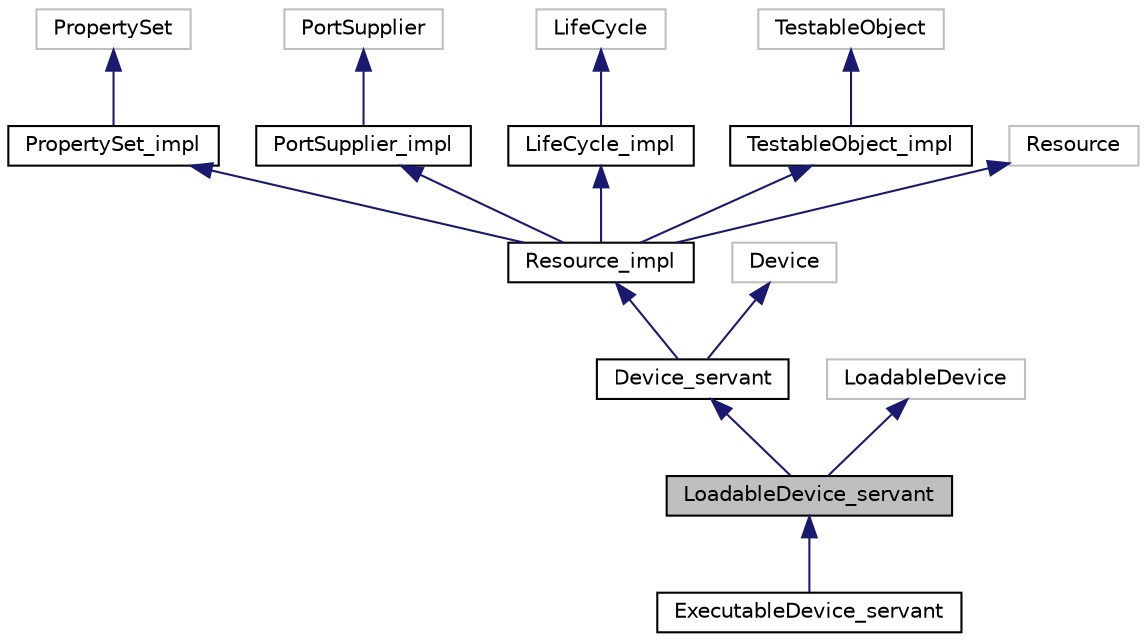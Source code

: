 digraph "LoadableDevice_servant"
{
 // INTERACTIVE_SVG=YES
  edge [fontname="Helvetica",fontsize="10",labelfontname="Helvetica",labelfontsize="10"];
  node [fontname="Helvetica",fontsize="10",shape=record];
  Node1 [label="LoadableDevice_servant",height=0.2,width=0.4,color="black", fillcolor="grey75", style="filled", fontcolor="black"];
  Node2 -> Node1 [dir="back",color="midnightblue",fontsize="10",style="solid",fontname="Helvetica"];
  Node2 [label="Device_servant",height=0.2,width=0.4,color="black", fillcolor="white", style="filled",URL="$class_device__servant.html",tooltip="A device is a type of resource and has all the requirements associated with the Resource interface..."];
  Node3 -> Node2 [dir="back",color="midnightblue",fontsize="10",style="solid",fontname="Helvetica"];
  Node3 [label="Resource_impl",height=0.2,width=0.4,color="black", fillcolor="white", style="filled",URL="$class_resource__impl.html",tooltip="The Resource interface provides a common API for the control and configuration of a software componen..."];
  Node4 -> Node3 [dir="back",color="midnightblue",fontsize="10",style="solid",fontname="Helvetica"];
  Node4 [label="PropertySet_impl",height=0.2,width=0.4,color="black", fillcolor="white", style="filled",URL="$class_property_set__impl.html",tooltip="The PropertySet class defines configure and query operations to access component properties/attribute..."];
  Node5 -> Node4 [dir="back",color="midnightblue",fontsize="10",style="solid",fontname="Helvetica"];
  Node5 [label="PropertySet",height=0.2,width=0.4,color="grey75", fillcolor="white", style="filled"];
  Node6 -> Node3 [dir="back",color="midnightblue",fontsize="10",style="solid",fontname="Helvetica"];
  Node6 [label="PortSupplier_impl",height=0.2,width=0.4,color="black", fillcolor="white", style="filled",URL="$class_port_supplier__impl.html",tooltip="This interface provides the getPort operation for those components that provide ports. "];
  Node7 -> Node6 [dir="back",color="midnightblue",fontsize="10",style="solid",fontname="Helvetica"];
  Node7 [label="PortSupplier",height=0.2,width=0.4,color="grey75", fillcolor="white", style="filled"];
  Node8 -> Node3 [dir="back",color="midnightblue",fontsize="10",style="solid",fontname="Helvetica"];
  Node8 [label="LifeCycle_impl",height=0.2,width=0.4,color="black", fillcolor="white", style="filled",URL="$class_life_cycle__impl.html",tooltip="The LifeCycle interface defines the generic operations for initializing or releasing instantiated com..."];
  Node9 -> Node8 [dir="back",color="midnightblue",fontsize="10",style="solid",fontname="Helvetica"];
  Node9 [label="LifeCycle",height=0.2,width=0.4,color="grey75", fillcolor="white", style="filled"];
  Node10 -> Node3 [dir="back",color="midnightblue",fontsize="10",style="solid",fontname="Helvetica"];
  Node10 [label="TestableObject_impl",height=0.2,width=0.4,color="black", fillcolor="white", style="filled",URL="$class_testable_object__impl.html",tooltip="The testable object interface provides a means to perform stand alone testing of an SCA component..."];
  Node11 -> Node10 [dir="back",color="midnightblue",fontsize="10",style="solid",fontname="Helvetica"];
  Node11 [label="TestableObject",height=0.2,width=0.4,color="grey75", fillcolor="white", style="filled"];
  Node12 -> Node3 [dir="back",color="midnightblue",fontsize="10",style="solid",fontname="Helvetica"];
  Node12 [label="Resource",height=0.2,width=0.4,color="grey75", fillcolor="white", style="filled"];
  Node13 -> Node2 [dir="back",color="midnightblue",fontsize="10",style="solid",fontname="Helvetica"];
  Node13 [label="Device",height=0.2,width=0.4,color="grey75", fillcolor="white", style="filled"];
  Node14 -> Node1 [dir="back",color="midnightblue",fontsize="10",style="solid",fontname="Helvetica"];
  Node14 [label="LoadableDevice",height=0.2,width=0.4,color="grey75", fillcolor="white", style="filled"];
  Node1 -> Node15 [dir="back",color="midnightblue",fontsize="10",style="solid",fontname="Helvetica"];
  Node15 [label="ExecutableDevice_servant",height=0.2,width=0.4,color="black", fillcolor="white", style="filled",URL="$class_executable_device__servant.html",tooltip="This interface extends the LoadableDevice interface by adding execute and terminate behavior to a dev..."];
}
